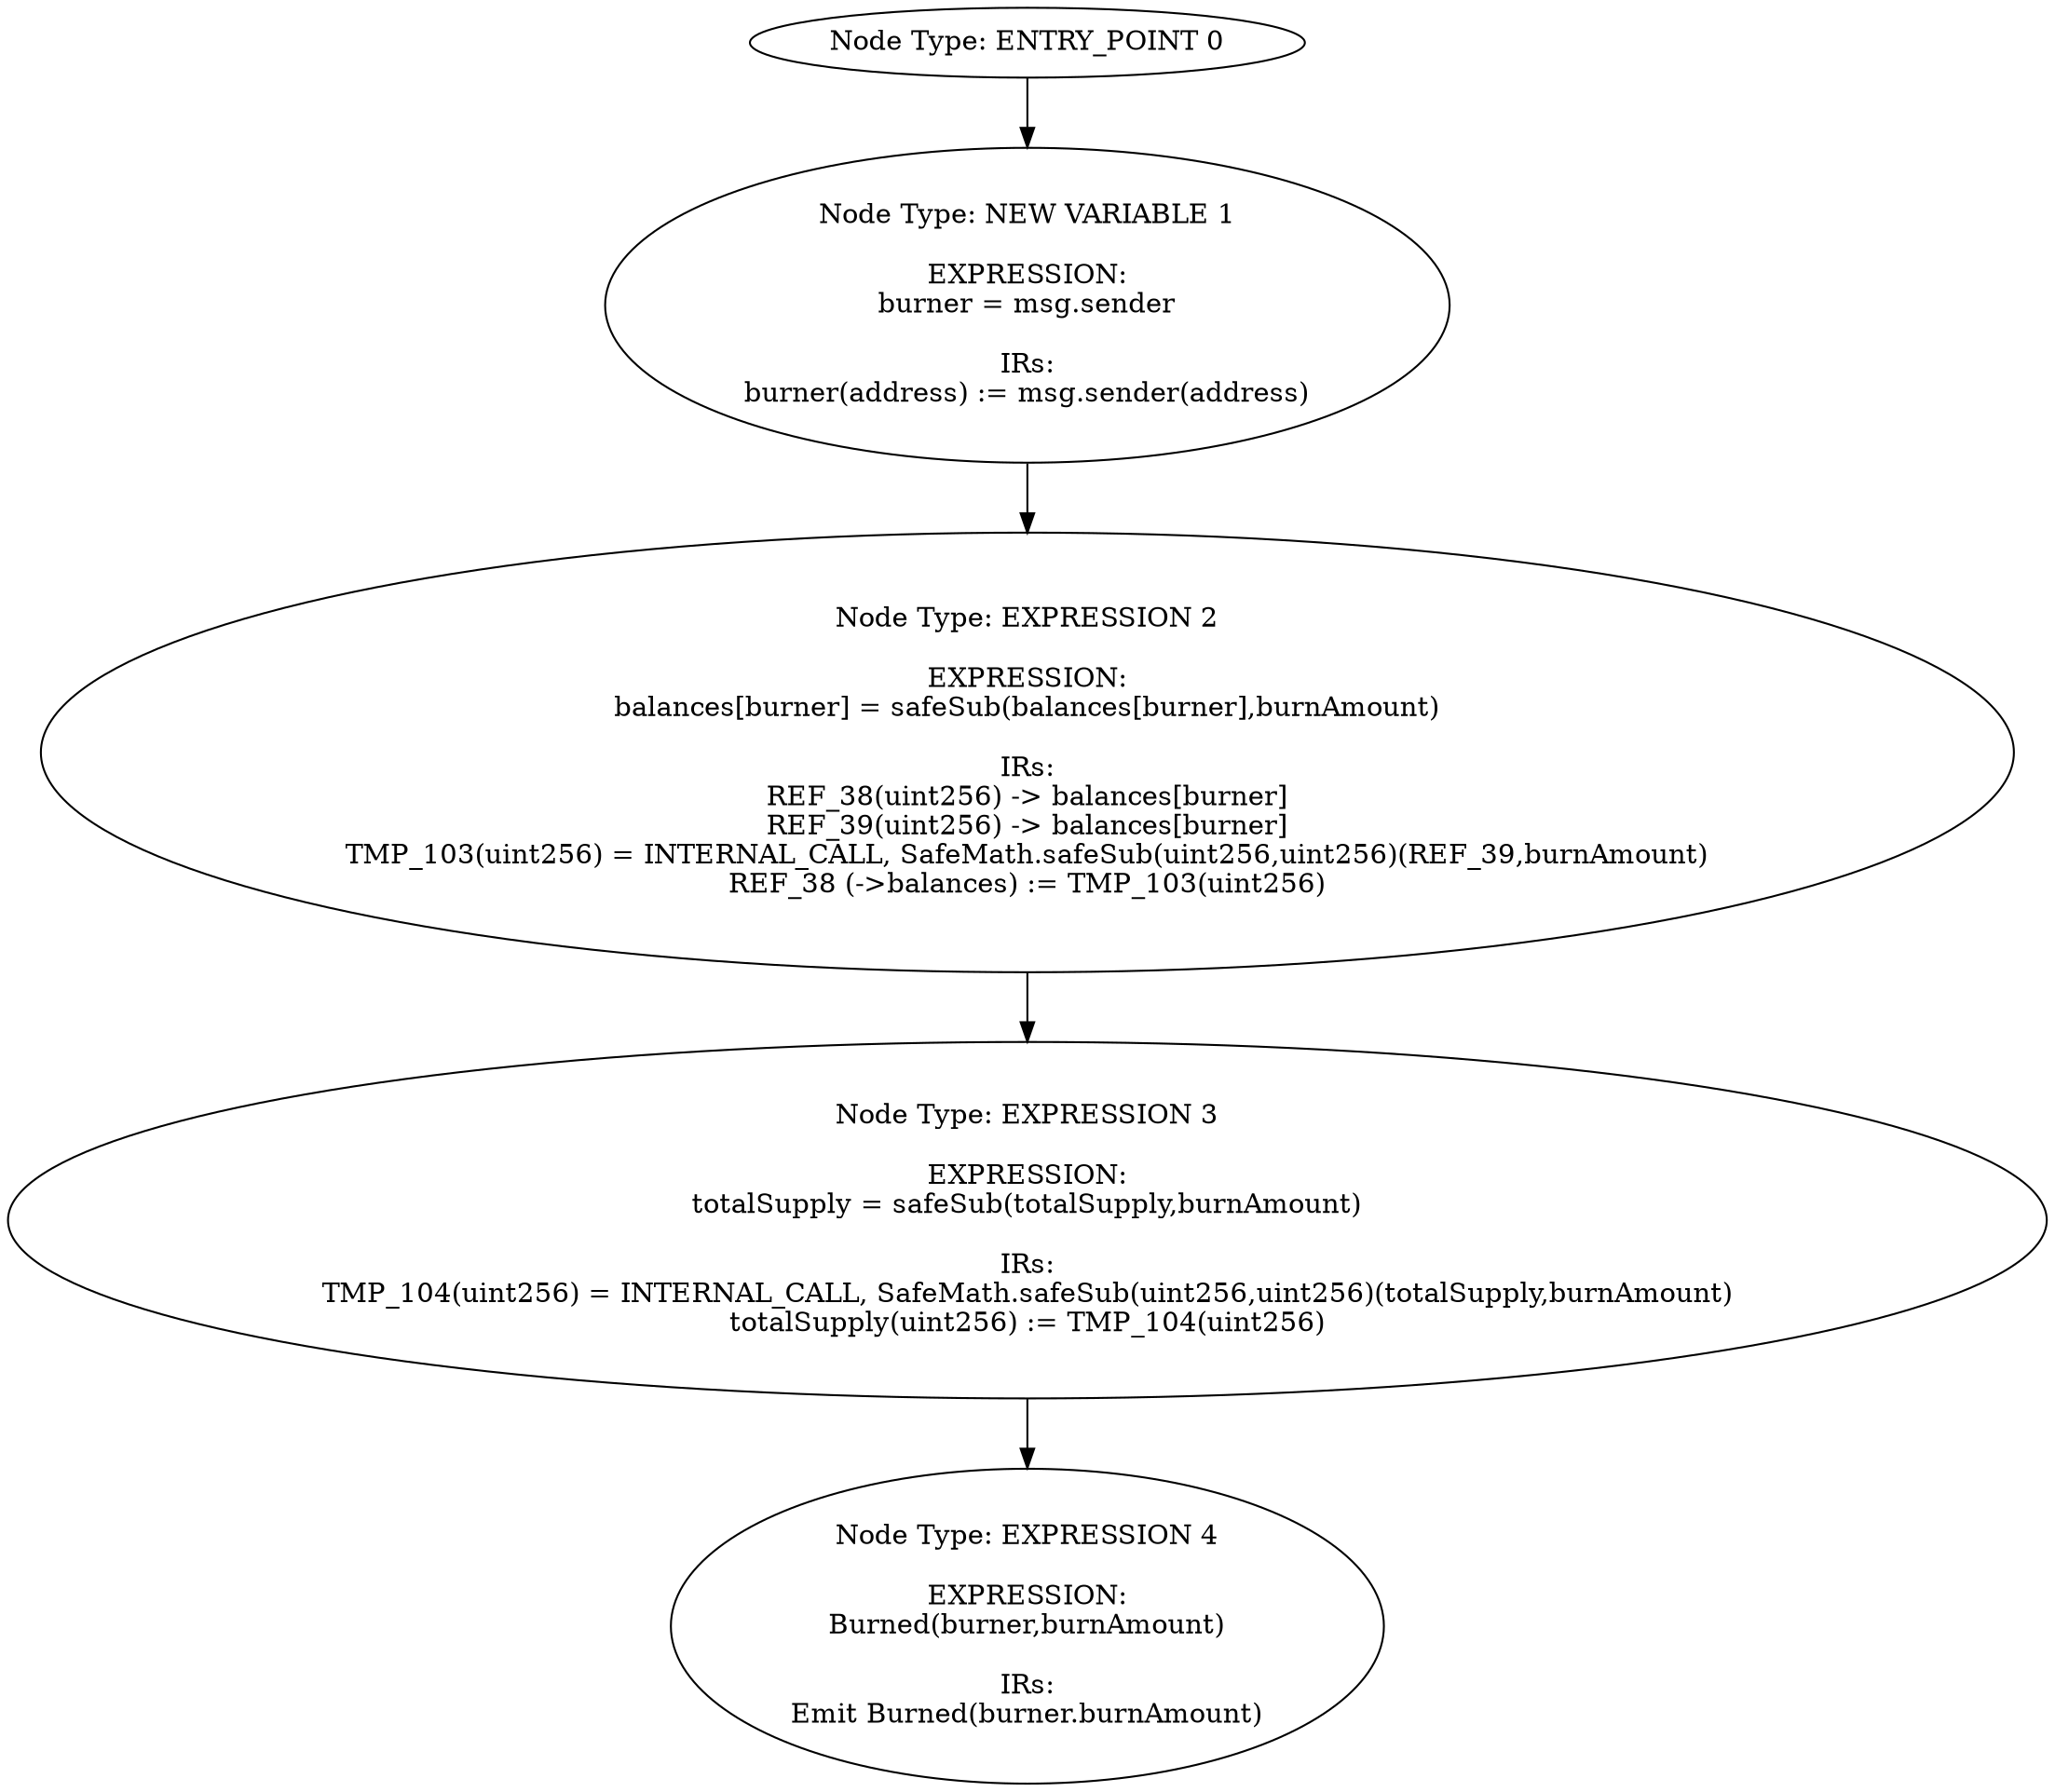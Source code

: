 digraph{
0[label="Node Type: ENTRY_POINT 0
"];
0->1;
1[label="Node Type: NEW VARIABLE 1

EXPRESSION:
burner = msg.sender

IRs:
burner(address) := msg.sender(address)"];
1->2;
2[label="Node Type: EXPRESSION 2

EXPRESSION:
balances[burner] = safeSub(balances[burner],burnAmount)

IRs:
REF_38(uint256) -> balances[burner]
REF_39(uint256) -> balances[burner]
TMP_103(uint256) = INTERNAL_CALL, SafeMath.safeSub(uint256,uint256)(REF_39,burnAmount)
REF_38 (->balances) := TMP_103(uint256)"];
2->3;
3[label="Node Type: EXPRESSION 3

EXPRESSION:
totalSupply = safeSub(totalSupply,burnAmount)

IRs:
TMP_104(uint256) = INTERNAL_CALL, SafeMath.safeSub(uint256,uint256)(totalSupply,burnAmount)
totalSupply(uint256) := TMP_104(uint256)"];
3->4;
4[label="Node Type: EXPRESSION 4

EXPRESSION:
Burned(burner,burnAmount)

IRs:
Emit Burned(burner.burnAmount)"];
}

